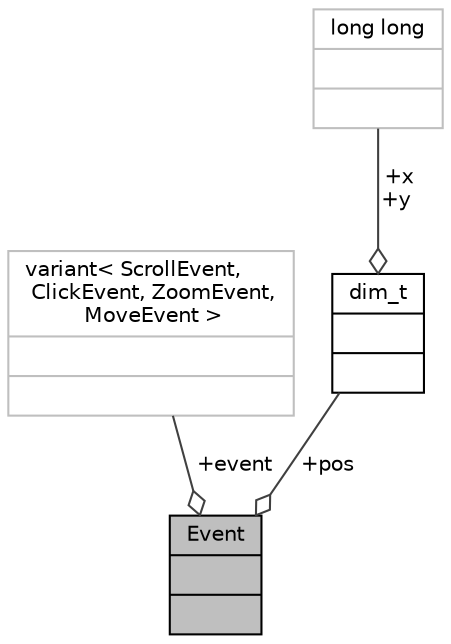 digraph "Event"
{
 // INTERACTIVE_SVG=YES
  edge [fontname="Helvetica",fontsize="10",labelfontname="Helvetica",labelfontsize="10"];
  node [fontname="Helvetica",fontsize="10",shape=record];
  Node1 [label="{Event\n||}",height=0.2,width=0.4,color="black", fillcolor="grey75", style="filled", fontcolor="black"];
  Node2 -> Node1 [color="grey25",fontsize="10",style="solid",label=" +event" ,arrowhead="odiamond",fontname="Helvetica"];
  Node2 [label="{variant\< ScrollEvent,\l ClickEvent, ZoomEvent,\l MoveEvent \>\n||}",height=0.2,width=0.4,color="grey75", fillcolor="white", style="filled"];
  Node3 -> Node1 [color="grey25",fontsize="10",style="solid",label=" +pos" ,arrowhead="odiamond",fontname="Helvetica"];
  Node3 [label="{dim_t\n||}",height=0.2,width=0.4,color="black", fillcolor="white", style="filled",URL="$structdim__t.html"];
  Node4 -> Node3 [color="grey25",fontsize="10",style="solid",label=" +x\n+y" ,arrowhead="odiamond",fontname="Helvetica"];
  Node4 [label="{long long\n||}",height=0.2,width=0.4,color="grey75", fillcolor="white", style="filled"];
}
